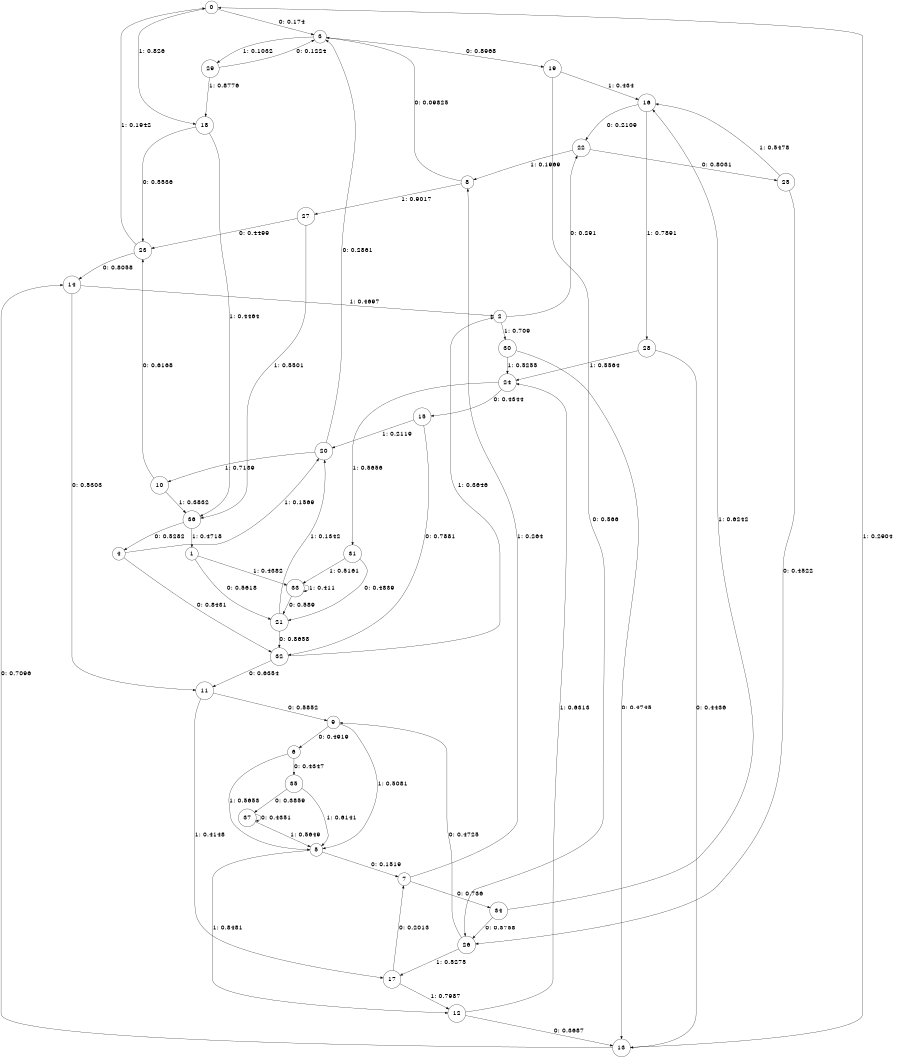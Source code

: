 digraph "ch8randomL7" {
size = "6,8.5";
ratio = "fill";
node [shape = circle];
node [fontsize = 24];
edge [fontsize = 24];
0 -> 3 [label = "0: 0.174    "];
0 -> 18 [label = "1: 0.826    "];
1 -> 21 [label = "0: 0.5618   "];
1 -> 33 [label = "1: 0.4382   "];
2 -> 22 [label = "0: 0.291    "];
2 -> 30 [label = "1: 0.709    "];
3 -> 19 [label = "0: 0.8968   "];
3 -> 29 [label = "1: 0.1032   "];
4 -> 32 [label = "0: 0.8431   "];
4 -> 20 [label = "1: 0.1569   "];
5 -> 7 [label = "0: 0.1519   "];
5 -> 12 [label = "1: 0.8481   "];
6 -> 35 [label = "0: 0.4347   "];
6 -> 5 [label = "1: 0.5653   "];
7 -> 34 [label = "0: 0.736    "];
7 -> 8 [label = "1: 0.264    "];
8 -> 3 [label = "0: 0.09825  "];
8 -> 27 [label = "1: 0.9017   "];
9 -> 6 [label = "0: 0.4919   "];
9 -> 5 [label = "1: 0.5081   "];
10 -> 23 [label = "0: 0.6168   "];
10 -> 36 [label = "1: 0.3832   "];
11 -> 9 [label = "0: 0.5852   "];
11 -> 17 [label = "1: 0.4148   "];
12 -> 13 [label = "0: 0.3687   "];
12 -> 24 [label = "1: 0.6313   "];
13 -> 14 [label = "0: 0.7096   "];
13 -> 0 [label = "1: 0.2904   "];
14 -> 11 [label = "0: 0.5303   "];
14 -> 2 [label = "1: 0.4697   "];
15 -> 32 [label = "0: 0.7881   "];
15 -> 20 [label = "1: 0.2119   "];
16 -> 22 [label = "0: 0.2109   "];
16 -> 28 [label = "1: 0.7891   "];
17 -> 7 [label = "0: 0.2013   "];
17 -> 12 [label = "1: 0.7987   "];
18 -> 23 [label = "0: 0.5536   "];
18 -> 36 [label = "1: 0.4464   "];
19 -> 26 [label = "0: 0.566    "];
19 -> 16 [label = "1: 0.434    "];
20 -> 3 [label = "0: 0.2861   "];
20 -> 10 [label = "1: 0.7139   "];
21 -> 32 [label = "0: 0.8658   "];
21 -> 20 [label = "1: 0.1342   "];
22 -> 25 [label = "0: 0.8031   "];
22 -> 8 [label = "1: 0.1969   "];
23 -> 14 [label = "0: 0.8058   "];
23 -> 0 [label = "1: 0.1942   "];
24 -> 15 [label = "0: 0.4344   "];
24 -> 31 [label = "1: 0.5656   "];
25 -> 26 [label = "0: 0.4522   "];
25 -> 16 [label = "1: 0.5478   "];
26 -> 9 [label = "0: 0.4725   "];
26 -> 17 [label = "1: 0.5275   "];
27 -> 23 [label = "0: 0.4499   "];
27 -> 36 [label = "1: 0.5501   "];
28 -> 13 [label = "0: 0.4436   "];
28 -> 24 [label = "1: 0.5564   "];
29 -> 3 [label = "0: 0.1224   "];
29 -> 18 [label = "1: 0.8776   "];
30 -> 13 [label = "0: 0.4745   "];
30 -> 24 [label = "1: 0.5255   "];
31 -> 21 [label = "0: 0.4839   "];
31 -> 33 [label = "1: 0.5161   "];
32 -> 11 [label = "0: 0.6354   "];
32 -> 2 [label = "1: 0.3646   "];
33 -> 21 [label = "0: 0.589    "];
33 -> 33 [label = "1: 0.411    "];
34 -> 26 [label = "0: 0.3758   "];
34 -> 16 [label = "1: 0.6242   "];
35 -> 37 [label = "0: 0.3859   "];
35 -> 5 [label = "1: 0.6141   "];
36 -> 4 [label = "0: 0.5282   "];
36 -> 1 [label = "1: 0.4718   "];
37 -> 37 [label = "0: 0.4351   "];
37 -> 5 [label = "1: 0.5649   "];
}